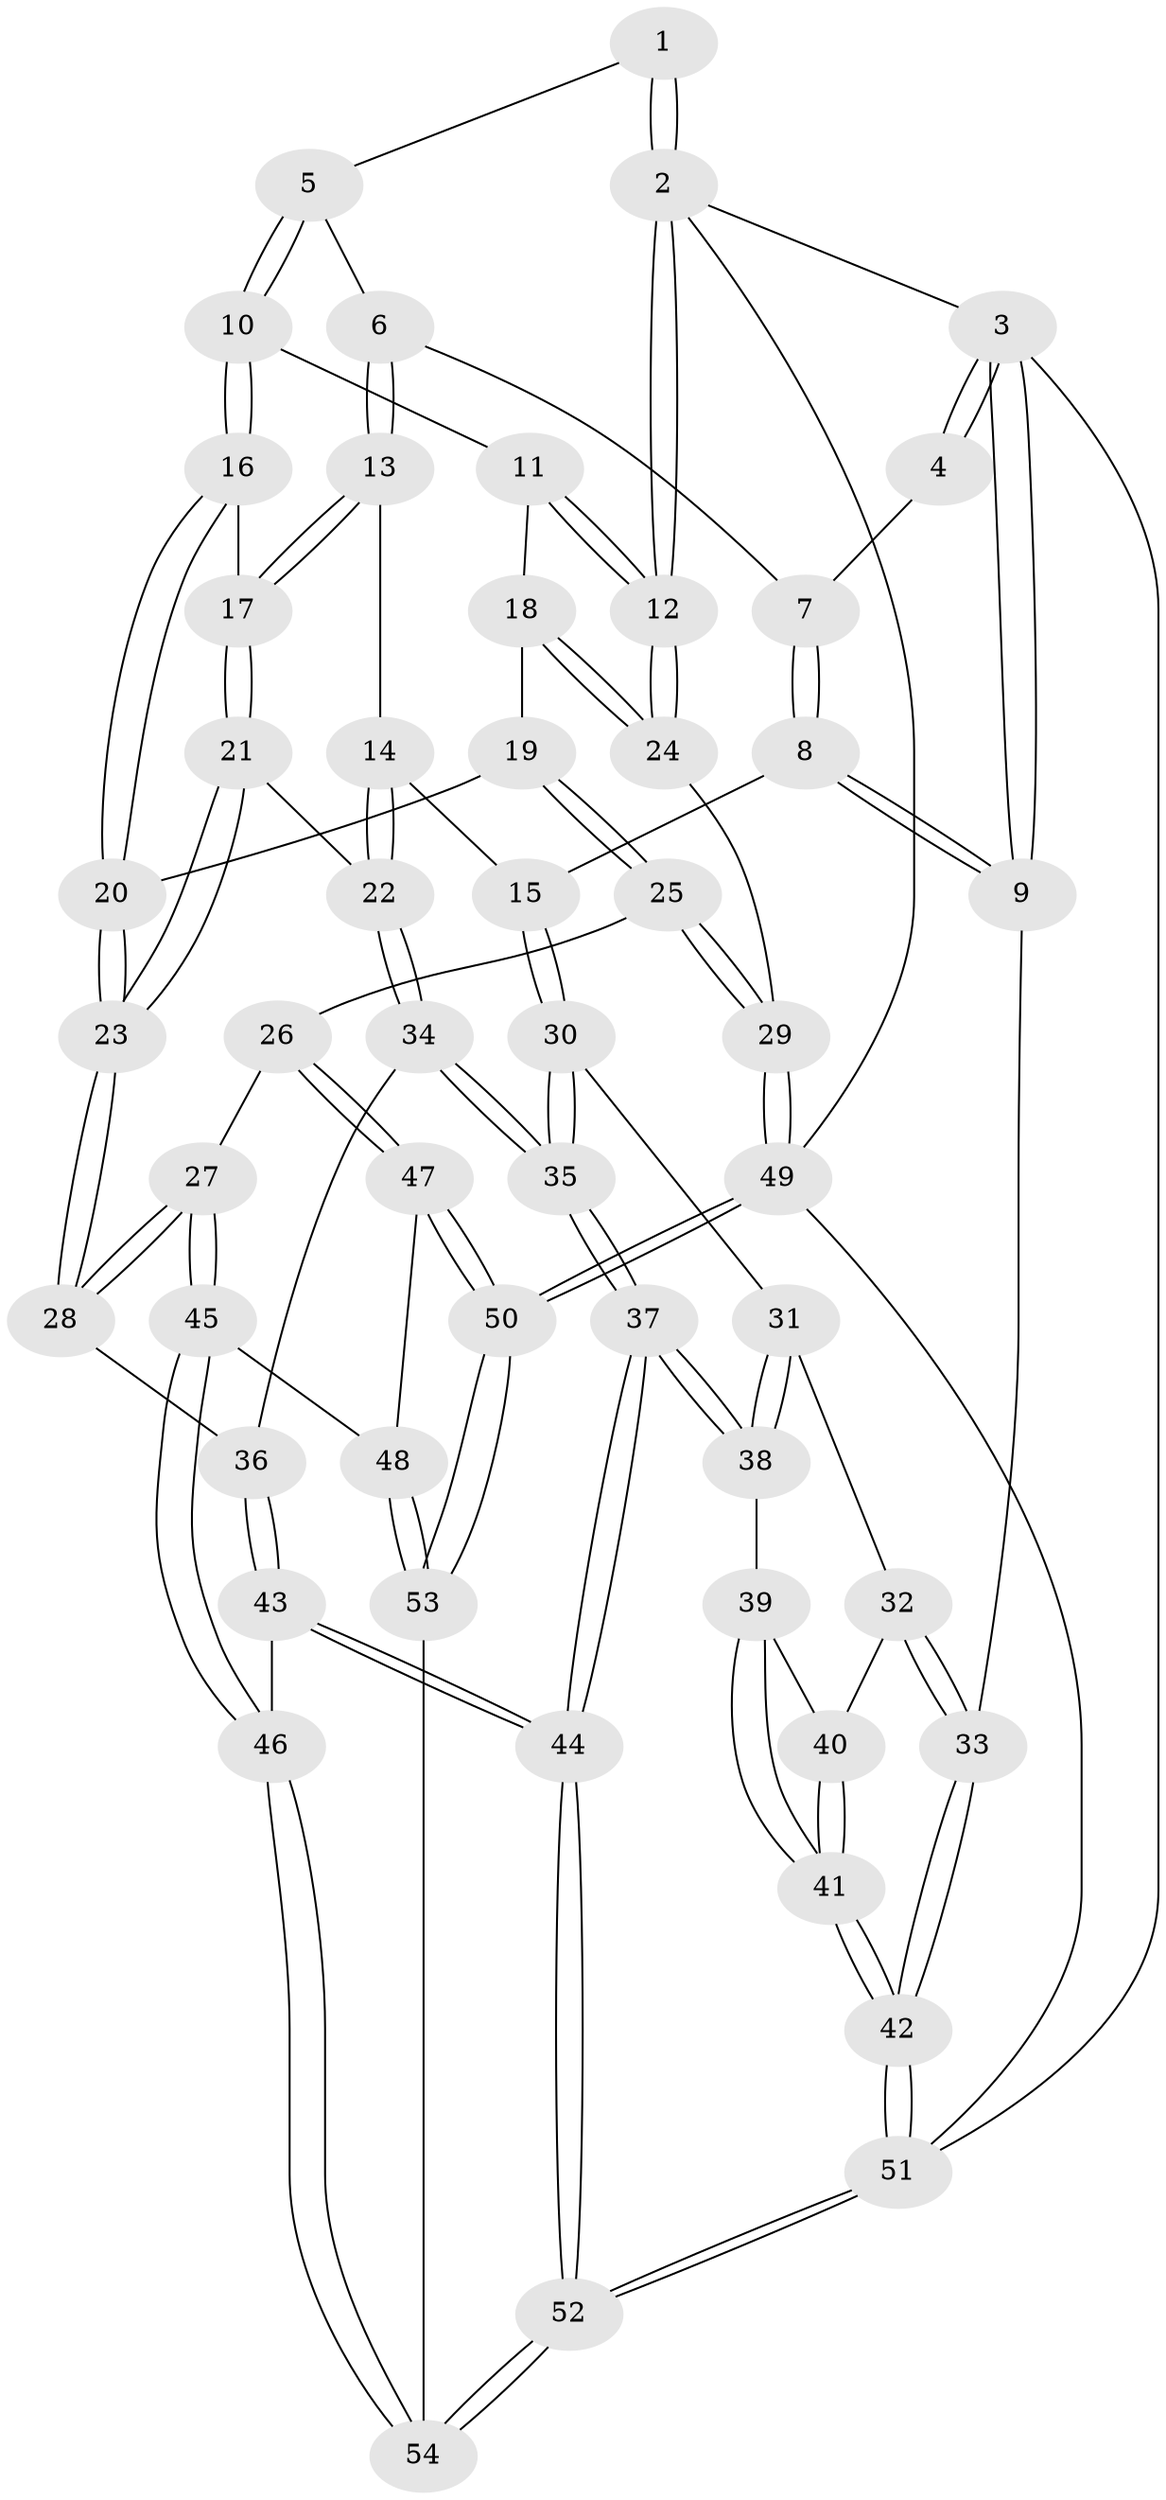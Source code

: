 // coarse degree distribution, {4: 0.4090909090909091, 5: 0.18181818181818182, 2: 0.09090909090909091, 3: 0.2727272727272727, 6: 0.045454545454545456}
// Generated by graph-tools (version 1.1) at 2025/54/03/04/25 22:54:19]
// undirected, 54 vertices, 132 edges
graph export_dot {
  node [color=gray90,style=filled];
  1 [pos="+0.6885565630624864+0"];
  2 [pos="+1+0"];
  3 [pos="+0+0"];
  4 [pos="+0.37165210890138095+0"];
  5 [pos="+0.7021327027792685+0.1468370439775847"];
  6 [pos="+0.49634859465478987+0.22613589459643063"];
  7 [pos="+0.3736244698792474+0"];
  8 [pos="+0.12761096868936686+0.36187995495584624"];
  9 [pos="+0+0.29933720545170145"];
  10 [pos="+0.7831617108512662+0.21428755029421725"];
  11 [pos="+0.8075334893397905+0.218613862571592"];
  12 [pos="+1+0"];
  13 [pos="+0.4724675696210402+0.2688776610457943"];
  14 [pos="+0.31177241311693005+0.3529283973719775"];
  15 [pos="+0.1323358975473694+0.3643910834228258"];
  16 [pos="+0.6863335261892386+0.41651907702017954"];
  17 [pos="+0.6208948187206829+0.4425804537461517"];
  18 [pos="+1+0.3937411755401395"];
  19 [pos="+0.9665204583935296+0.43980657086829983"];
  20 [pos="+0.8084757927584715+0.489343785757378"];
  21 [pos="+0.5769309890875398+0.5562353515799441"];
  22 [pos="+0.5121496381797912+0.5818832871806464"];
  23 [pos="+0.7405910624263407+0.6683715671459722"];
  24 [pos="+1+0.38330421533856734"];
  25 [pos="+0.8913465890415824+0.7246551344478254"];
  26 [pos="+0.8722945267699503+0.7319998785166513"];
  27 [pos="+0.7765474982236105+0.7145401740652082"];
  28 [pos="+0.745518330945355+0.678479258774365"];
  29 [pos="+1+0.7760952365690111"];
  30 [pos="+0.2354142791327151+0.6287968310110711"];
  31 [pos="+0.028099206909998252+0.6948046294417514"];
  32 [pos="+0+0.6527411662632572"];
  33 [pos="+0+0.6230624039261523"];
  34 [pos="+0.43295534957007864+0.6978674300816445"];
  35 [pos="+0.29944532723783845+0.748878784762168"];
  36 [pos="+0.5322990412928572+0.768354131383727"];
  37 [pos="+0.26710653290928615+0.8304848647758133"];
  38 [pos="+0.18424749347748393+0.8006805239593843"];
  39 [pos="+0.09831342153117834+0.7922267758387267"];
  40 [pos="+0.05534815143690528+0.7814664731993972"];
  41 [pos="+0+0.8555791225507544"];
  42 [pos="+0+0.9840624389685025"];
  43 [pos="+0.5753365985817303+0.8395551264231682"];
  44 [pos="+0.24774014223108018+1"];
  45 [pos="+0.6917167757251755+0.8565445596026435"];
  46 [pos="+0.634826358890291+0.8713784977359819"];
  47 [pos="+0.8909754434011035+1"];
  48 [pos="+0.710782964364408+0.8815649760273024"];
  49 [pos="+1+1"];
  50 [pos="+1+1"];
  51 [pos="+0+1"];
  52 [pos="+0.22940777654373795+1"];
  53 [pos="+0.6725009487134586+1"];
  54 [pos="+0.5250239737977963+1"];
  1 -- 2;
  1 -- 2;
  1 -- 5;
  2 -- 3;
  2 -- 12;
  2 -- 12;
  2 -- 49;
  3 -- 4;
  3 -- 4;
  3 -- 9;
  3 -- 9;
  3 -- 51;
  4 -- 7;
  5 -- 6;
  5 -- 10;
  5 -- 10;
  6 -- 7;
  6 -- 13;
  6 -- 13;
  7 -- 8;
  7 -- 8;
  8 -- 9;
  8 -- 9;
  8 -- 15;
  9 -- 33;
  10 -- 11;
  10 -- 16;
  10 -- 16;
  11 -- 12;
  11 -- 12;
  11 -- 18;
  12 -- 24;
  12 -- 24;
  13 -- 14;
  13 -- 17;
  13 -- 17;
  14 -- 15;
  14 -- 22;
  14 -- 22;
  15 -- 30;
  15 -- 30;
  16 -- 17;
  16 -- 20;
  16 -- 20;
  17 -- 21;
  17 -- 21;
  18 -- 19;
  18 -- 24;
  18 -- 24;
  19 -- 20;
  19 -- 25;
  19 -- 25;
  20 -- 23;
  20 -- 23;
  21 -- 22;
  21 -- 23;
  21 -- 23;
  22 -- 34;
  22 -- 34;
  23 -- 28;
  23 -- 28;
  24 -- 29;
  25 -- 26;
  25 -- 29;
  25 -- 29;
  26 -- 27;
  26 -- 47;
  26 -- 47;
  27 -- 28;
  27 -- 28;
  27 -- 45;
  27 -- 45;
  28 -- 36;
  29 -- 49;
  29 -- 49;
  30 -- 31;
  30 -- 35;
  30 -- 35;
  31 -- 32;
  31 -- 38;
  31 -- 38;
  32 -- 33;
  32 -- 33;
  32 -- 40;
  33 -- 42;
  33 -- 42;
  34 -- 35;
  34 -- 35;
  34 -- 36;
  35 -- 37;
  35 -- 37;
  36 -- 43;
  36 -- 43;
  37 -- 38;
  37 -- 38;
  37 -- 44;
  37 -- 44;
  38 -- 39;
  39 -- 40;
  39 -- 41;
  39 -- 41;
  40 -- 41;
  40 -- 41;
  41 -- 42;
  41 -- 42;
  42 -- 51;
  42 -- 51;
  43 -- 44;
  43 -- 44;
  43 -- 46;
  44 -- 52;
  44 -- 52;
  45 -- 46;
  45 -- 46;
  45 -- 48;
  46 -- 54;
  46 -- 54;
  47 -- 48;
  47 -- 50;
  47 -- 50;
  48 -- 53;
  48 -- 53;
  49 -- 50;
  49 -- 50;
  49 -- 51;
  50 -- 53;
  50 -- 53;
  51 -- 52;
  51 -- 52;
  52 -- 54;
  52 -- 54;
  53 -- 54;
}
